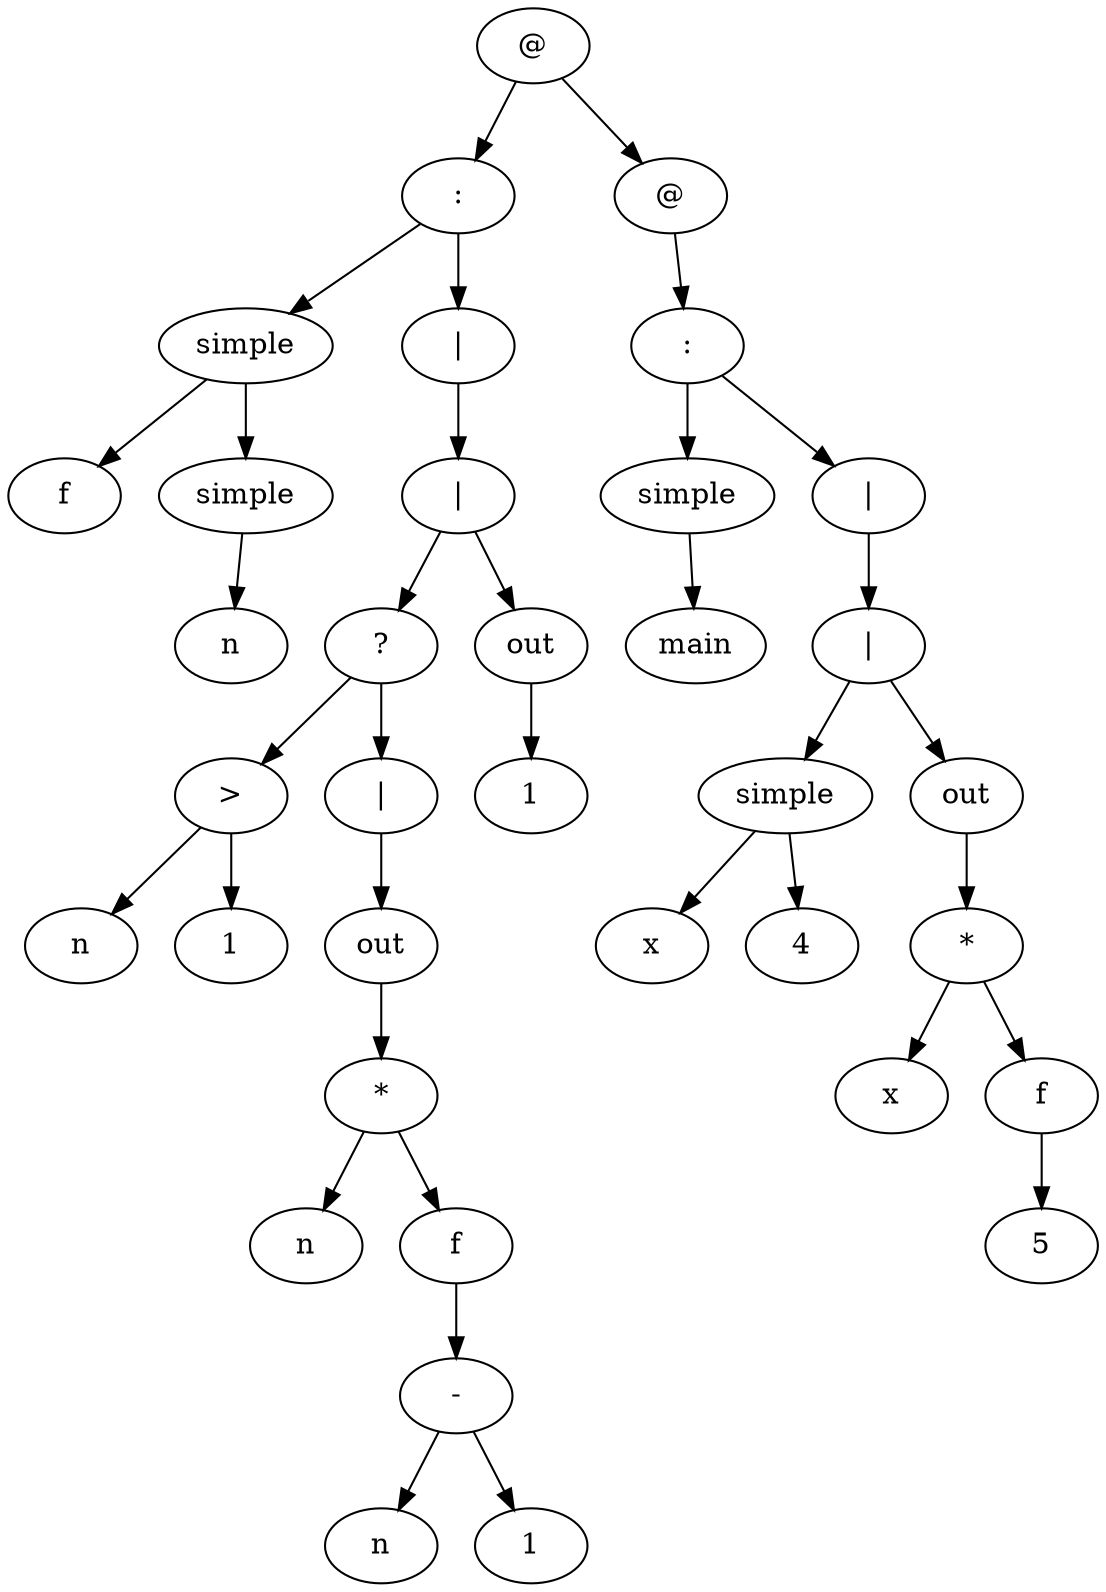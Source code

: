 digraph tree {
0 [label="@"];
1 [label=":"];
0 -> 1;
2 [label="@"];
0 -> 2;
1 [label=":"];
4 [label="simple"];
1 -> 4;
5 [label="|"];
1 -> 5;
4 [label="simple"];
7 [label="f"];
4 -> 7;
8 [label="simple"];
4 -> 8;
8 [label="simple"];
10 [label="n"];
8 -> 10;
5 [label="|"];
13 [label="|"];
5 -> 13;
13 [label="|"];
16 [label="?"];
13 -> 16;
17 [label="out"];
13 -> 17;
16 [label="?"];
19 [label=">"];
16 -> 19;
20 [label="|"];
16 -> 20;
19 [label=">"];
22 [label="n"];
19 -> 22;
23 [label=1];
19 -> 23;
20 [label="|"];
25 [label="out"];
20 -> 25;
25 [label="out"];
28 [label="*"];
25 -> 28;
28 [label="*"];
31 [label="n"];
28 -> 31;
32 [label="f"];
28 -> 32;
32 [label="f"];
34 [label="-"];
32 -> 34;
34 [label="-"];
37 [label="n"];
34 -> 37;
38 [label=1];
34 -> 38;
17 [label="out"];
40 [label=1];
17 -> 40;
2 [label="@"];
43 [label=":"];
2 -> 43;
43 [label=":"];
46 [label="simple"];
43 -> 46;
47 [label="|"];
43 -> 47;
46 [label="simple"];
49 [label="main"];
46 -> 49;
47 [label="|"];
52 [label="|"];
47 -> 52;
52 [label="|"];
55 [label="simple"];
52 -> 55;
56 [label="out"];
52 -> 56;
55 [label="simple"];
58 [label="x"];
55 -> 58;
59 [label=4];
55 -> 59;
56 [label="out"];
61 [label="*"];
56 -> 61;
61 [label="*"];
64 [label="x"];
61 -> 64;
65 [label="f"];
61 -> 65;
65 [label="f"];
67 [label=5];
65 -> 67;
}